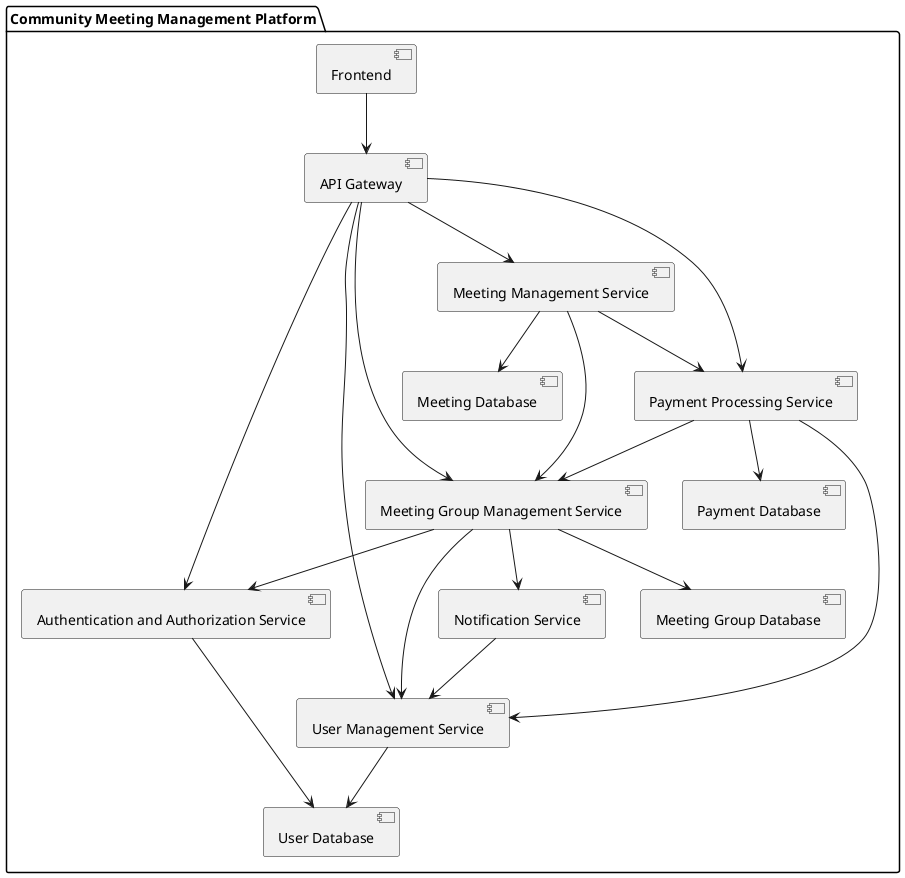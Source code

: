@startuml
package "Community Meeting Management Platform" {

[Frontend] as UI
[API Gateway] as API_Gateway

[Authentication and Authorization Service] as Auth_Service
[User Management Service] as User_Service
[Meeting Group Management Service] as Group_Service
[Meeting Management Service] as Meeting_Service
[Payment Processing Service] as Payment_Service
[Notification Service] as Notification_Service

[User Database] as User_DB
[Meeting Group Database] as Group_DB
[Meeting Database] as Meeting_DB
[Payment Database] as Payment_DB

UI --> API_Gateway
API_Gateway --> Auth_Service
API_Gateway --> User_Service
API_Gateway --> Group_Service
API_Gateway --> Meeting_Service
API_Gateway --> Payment_Service

Auth_Service --> User_DB
User_Service --> User_DB
Group_Service --> Group_DB
Group_Service --> User_Service
Group_Service --> Notification_Service
Group_Service --> Auth_Service
Meeting_Service --> Meeting_DB
Meeting_Service --> Group_Service
Meeting_Service --> Payment_Service
Payment_Service --> Payment_DB
Payment_Service --> Group_Service
Payment_Service --> User_Service

Notification_Service --> User_Service

}

@enduml
